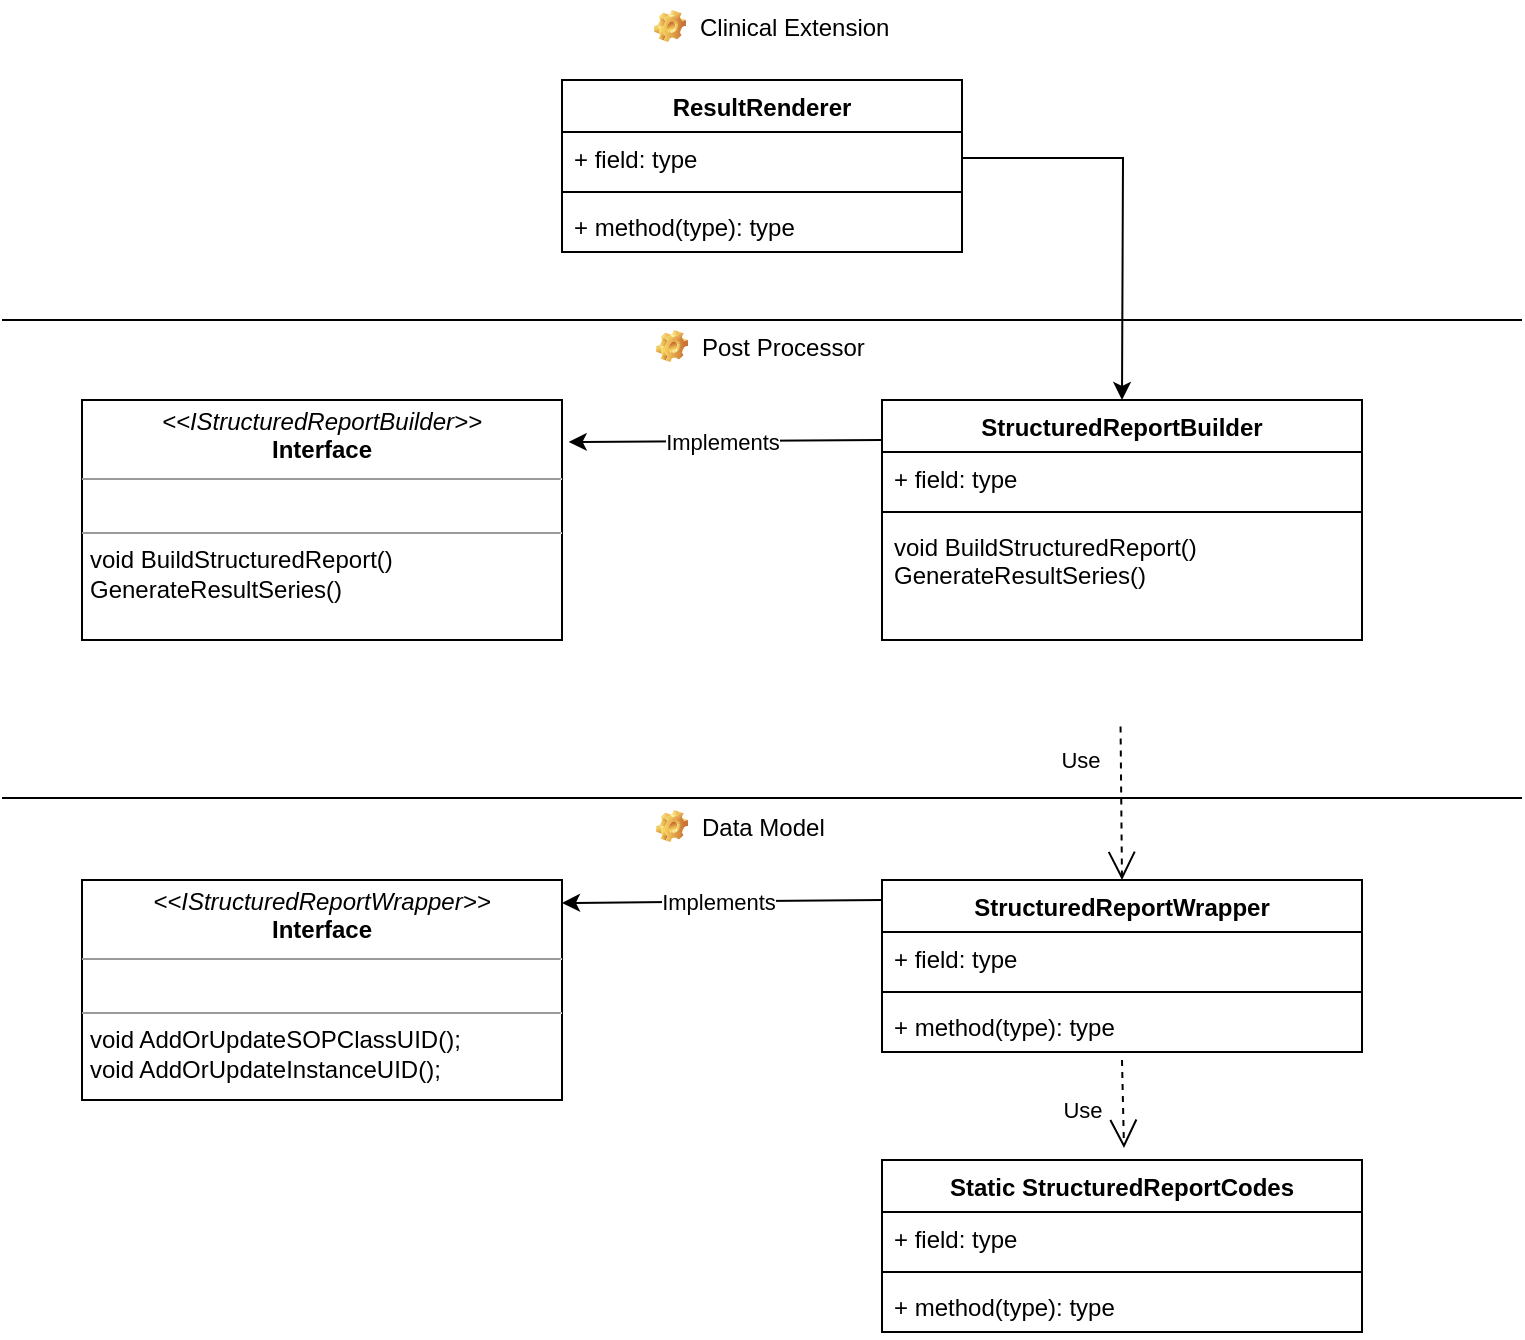 <mxfile version="13.4.5" type="github">
  <diagram id="DfePhi6KAbCJ_sawrOSv" name="Page-1">
    <mxGraphModel dx="1022" dy="446" grid="1" gridSize="10" guides="1" tooltips="1" connect="1" arrows="1" fold="1" page="1" pageScale="1" pageWidth="850" pageHeight="1100" math="0" shadow="0">
      <root>
        <mxCell id="0" />
        <mxCell id="1" parent="0" />
        <mxCell id="6H4G4brhvKsjOzue17Gc-11" value="" style="line;strokeWidth=1;fillColor=none;align=left;verticalAlign=middle;spacingTop=-1;spacingLeft=3;spacingRight=3;rotatable=0;labelPosition=right;points=[];portConstraint=eastwest;" parent="1" vertex="1">
          <mxGeometry x="40" y="150" width="760" height="20" as="geometry" />
        </mxCell>
        <mxCell id="6H4G4brhvKsjOzue17Gc-12" value="Post Processor" style="label;fontStyle=0;strokeColor=none;fillColor=none;align=left;verticalAlign=top;overflow=hidden;spacingLeft=28;spacingRight=4;rotatable=0;points=[[0,0.5],[1,0.5]];portConstraint=eastwest;imageWidth=16;imageHeight=16;image=img/clipart/Gear_128x128.png" parent="1" vertex="1">
          <mxGeometry x="360" y="160" width="120" height="26" as="geometry" />
        </mxCell>
        <mxCell id="6H4G4brhvKsjOzue17Gc-14" value="Clinical Extension" style="label;fontStyle=0;strokeColor=none;fillColor=none;align=left;verticalAlign=top;overflow=hidden;spacingLeft=28;spacingRight=4;rotatable=0;points=[[0,0.5],[1,0.5]];portConstraint=eastwest;imageWidth=16;imageHeight=16;image=img/clipart/Gear_128x128.png" parent="1" vertex="1">
          <mxGeometry x="359" width="160" height="26" as="geometry" />
        </mxCell>
        <mxCell id="6H4G4brhvKsjOzue17Gc-15" value="&lt;p style=&quot;margin: 0px ; margin-top: 4px ; text-align: center&quot;&gt;&lt;i&gt;&amp;lt;&amp;lt;IStructuredReportBuilder&amp;gt;&amp;gt;&lt;/i&gt;&lt;br&gt;&lt;b&gt;Interface&lt;/b&gt;&lt;/p&gt;&lt;hr size=&quot;1&quot;&gt;&lt;p style=&quot;margin: 0px ; margin-left: 4px&quot;&gt;&lt;br&gt;&lt;/p&gt;&lt;hr size=&quot;1&quot;&gt;&lt;p style=&quot;margin: 0px ; margin-left: 4px&quot;&gt;void BuildStructuredReport()&lt;br style=&quot;padding: 0px ; margin: 0px&quot;&gt;GenerateResultSeries()&lt;br&gt;&lt;/p&gt;" style="verticalAlign=top;align=left;overflow=fill;fontSize=12;fontFamily=Helvetica;html=1;" parent="1" vertex="1">
          <mxGeometry x="80" y="200" width="240" height="120" as="geometry" />
        </mxCell>
        <mxCell id="6H4G4brhvKsjOzue17Gc-23" style="edgeStyle=orthogonalEdgeStyle;rounded=0;orthogonalLoop=1;jettySize=auto;html=1;entryX=0.5;entryY=0;entryDx=0;entryDy=0;" parent="1" source="6H4G4brhvKsjOzue17Gc-20" edge="1">
          <mxGeometry relative="1" as="geometry">
            <mxPoint x="600" y="200" as="targetPoint" />
          </mxGeometry>
        </mxCell>
        <mxCell id="6H4G4brhvKsjOzue17Gc-26" value="Use" style="endArrow=open;endSize=12;dashed=1;html=1;exitX=0.497;exitY=0.987;exitDx=0;exitDy=0;entryX=0.5;entryY=0;entryDx=0;entryDy=0;exitPerimeter=0;" parent="1" target="umFnX1NmCXhoOFwj_l8A-4" edge="1">
          <mxGeometry x="-0.556" y="-20" width="160" relative="1" as="geometry">
            <mxPoint x="599.28" y="363.22" as="sourcePoint" />
            <mxPoint x="397.5" y="482.5" as="targetPoint" />
            <mxPoint as="offset" />
          </mxGeometry>
        </mxCell>
        <mxCell id="6H4G4brhvKsjOzue17Gc-29" value="" style="line;strokeWidth=1;fillColor=none;align=left;verticalAlign=middle;spacingTop=-1;spacingLeft=3;spacingRight=3;rotatable=0;labelPosition=right;points=[];portConstraint=eastwest;" parent="1" vertex="1">
          <mxGeometry x="40" y="390" width="760" height="18" as="geometry" />
        </mxCell>
        <mxCell id="6H4G4brhvKsjOzue17Gc-30" value="Data Model" style="label;fontStyle=0;strokeColor=none;fillColor=none;align=left;verticalAlign=top;overflow=hidden;spacingLeft=28;spacingRight=4;rotatable=0;points=[[0,0.5],[1,0.5]];portConstraint=eastwest;imageWidth=16;imageHeight=16;image=img/clipart/Gear_128x128.png" parent="1" vertex="1">
          <mxGeometry x="360" y="400" width="120" height="26" as="geometry" />
        </mxCell>
        <mxCell id="umFnX1NmCXhoOFwj_l8A-2" value="" style="endArrow=classic;html=1;entryX=1.014;entryY=0.175;entryDx=0;entryDy=0;entryPerimeter=0;" edge="1" parent="1" target="6H4G4brhvKsjOzue17Gc-15">
          <mxGeometry relative="1" as="geometry">
            <mxPoint x="480" y="220" as="sourcePoint" />
            <mxPoint x="510" y="320" as="targetPoint" />
            <Array as="points" />
          </mxGeometry>
        </mxCell>
        <mxCell id="umFnX1NmCXhoOFwj_l8A-3" value="Implements" style="edgeLabel;resizable=0;html=1;align=center;verticalAlign=middle;" connectable="0" vertex="1" parent="umFnX1NmCXhoOFwj_l8A-2">
          <mxGeometry relative="1" as="geometry">
            <mxPoint x="-2" as="offset" />
          </mxGeometry>
        </mxCell>
        <mxCell id="umFnX1NmCXhoOFwj_l8A-10" value="&lt;p style=&quot;margin: 0px ; margin-top: 4px ; text-align: center&quot;&gt;&lt;i&gt;&amp;lt;&amp;lt;IStructuredReportWrapper&amp;gt;&amp;gt;&lt;/i&gt;&lt;br&gt;&lt;b&gt;Interface&lt;/b&gt;&lt;/p&gt;&lt;hr size=&quot;1&quot;&gt;&lt;p style=&quot;margin: 0px ; margin-left: 4px&quot;&gt;&lt;br&gt;&lt;/p&gt;&lt;hr size=&quot;1&quot;&gt;&lt;p style=&quot;margin: 0px ; margin-left: 4px&quot;&gt;void AddOrUpdateSOPClassUID();&lt;/p&gt;&lt;p style=&quot;margin: 0px ; margin-left: 4px&quot;&gt;void AddOrUpdateInstanceUID();&lt;br&gt;&lt;/p&gt;&lt;p style=&quot;margin: 0px ; margin-left: 4px&quot;&gt;&lt;br&gt;&lt;/p&gt;" style="verticalAlign=top;align=left;overflow=fill;fontSize=12;fontFamily=Helvetica;html=1;" vertex="1" parent="1">
          <mxGeometry x="80" y="440" width="240" height="110" as="geometry" />
        </mxCell>
        <mxCell id="umFnX1NmCXhoOFwj_l8A-11" value="" style="endArrow=classic;html=1;entryX=1;entryY=0.25;entryDx=0;entryDy=0;exitX=0;exitY=0.25;exitDx=0;exitDy=0;" edge="1" parent="1">
          <mxGeometry relative="1" as="geometry">
            <mxPoint x="480" y="450" as="sourcePoint" />
            <mxPoint x="320" y="451.5" as="targetPoint" />
            <Array as="points" />
          </mxGeometry>
        </mxCell>
        <mxCell id="umFnX1NmCXhoOFwj_l8A-12" value="Implements" style="edgeLabel;resizable=0;html=1;align=center;verticalAlign=middle;" connectable="0" vertex="1" parent="umFnX1NmCXhoOFwj_l8A-11">
          <mxGeometry relative="1" as="geometry">
            <mxPoint x="-2" as="offset" />
          </mxGeometry>
        </mxCell>
        <mxCell id="umFnX1NmCXhoOFwj_l8A-13" value="Use" style="endArrow=open;endSize=12;dashed=1;html=1;exitX=0.497;exitY=0.987;exitDx=0;exitDy=0;exitPerimeter=0;" edge="1" parent="1">
          <mxGeometry x="0.07" y="-21" width="160" relative="1" as="geometry">
            <mxPoint x="600.0" y="530.002" as="sourcePoint" />
            <mxPoint x="601" y="574" as="targetPoint" />
            <mxPoint y="1" as="offset" />
            <Array as="points" />
          </mxGeometry>
        </mxCell>
        <mxCell id="6H4G4brhvKsjOzue17Gc-19" value="ResultRenderer" style="swimlane;fontStyle=1;align=center;verticalAlign=top;childLayout=stackLayout;horizontal=1;startSize=26;horizontalStack=0;resizeParent=1;resizeParentMax=0;resizeLast=0;collapsible=1;marginBottom=0;" parent="1" vertex="1">
          <mxGeometry x="320" y="40" width="200" height="86" as="geometry" />
        </mxCell>
        <mxCell id="6H4G4brhvKsjOzue17Gc-20" value="+ field: type" style="text;strokeColor=none;fillColor=none;align=left;verticalAlign=top;spacingLeft=4;spacingRight=4;overflow=hidden;rotatable=0;points=[[0,0.5],[1,0.5]];portConstraint=eastwest;" parent="6H4G4brhvKsjOzue17Gc-19" vertex="1">
          <mxGeometry y="26" width="200" height="26" as="geometry" />
        </mxCell>
        <mxCell id="6H4G4brhvKsjOzue17Gc-21" value="" style="line;strokeWidth=1;fillColor=none;align=left;verticalAlign=middle;spacingTop=-1;spacingLeft=3;spacingRight=3;rotatable=0;labelPosition=right;points=[];portConstraint=eastwest;" parent="6H4G4brhvKsjOzue17Gc-19" vertex="1">
          <mxGeometry y="52" width="200" height="8" as="geometry" />
        </mxCell>
        <mxCell id="6H4G4brhvKsjOzue17Gc-22" value="+ method(type): type" style="text;strokeColor=none;fillColor=none;align=left;verticalAlign=top;spacingLeft=4;spacingRight=4;overflow=hidden;rotatable=0;points=[[0,0.5],[1,0.5]];portConstraint=eastwest;" parent="6H4G4brhvKsjOzue17Gc-19" vertex="1">
          <mxGeometry y="60" width="200" height="26" as="geometry" />
        </mxCell>
        <mxCell id="6H4G4brhvKsjOzue17Gc-1" value="Static StructuredReportCodes" style="swimlane;fontStyle=1;align=center;verticalAlign=top;childLayout=stackLayout;horizontal=1;startSize=26;horizontalStack=0;resizeParent=1;resizeParentMax=0;resizeLast=0;collapsible=1;marginBottom=0;" parent="1" vertex="1">
          <mxGeometry x="480" y="580" width="240" height="86" as="geometry">
            <mxRectangle x="480" y="600" width="220" height="26" as="alternateBounds" />
          </mxGeometry>
        </mxCell>
        <mxCell id="6H4G4brhvKsjOzue17Gc-2" value="+ field: type" style="text;strokeColor=none;fillColor=none;align=left;verticalAlign=top;spacingLeft=4;spacingRight=4;overflow=hidden;rotatable=0;points=[[0,0.5],[1,0.5]];portConstraint=eastwest;" parent="6H4G4brhvKsjOzue17Gc-1" vertex="1">
          <mxGeometry y="26" width="240" height="26" as="geometry" />
        </mxCell>
        <mxCell id="6H4G4brhvKsjOzue17Gc-3" value="" style="line;strokeWidth=1;fillColor=none;align=left;verticalAlign=middle;spacingTop=-1;spacingLeft=3;spacingRight=3;rotatable=0;labelPosition=right;points=[];portConstraint=eastwest;" parent="6H4G4brhvKsjOzue17Gc-1" vertex="1">
          <mxGeometry y="52" width="240" height="8" as="geometry" />
        </mxCell>
        <mxCell id="6H4G4brhvKsjOzue17Gc-4" value="+ method(type): type" style="text;strokeColor=none;fillColor=none;align=left;verticalAlign=top;spacingLeft=4;spacingRight=4;overflow=hidden;rotatable=0;points=[[0,0.5],[1,0.5]];portConstraint=eastwest;" parent="6H4G4brhvKsjOzue17Gc-1" vertex="1">
          <mxGeometry y="60" width="240" height="26" as="geometry" />
        </mxCell>
        <mxCell id="umFnX1NmCXhoOFwj_l8A-4" value="StructuredReportWrapper" style="swimlane;fontStyle=1;align=center;verticalAlign=top;childLayout=stackLayout;horizontal=1;startSize=26;horizontalStack=0;resizeParent=1;resizeParentMax=0;resizeLast=0;collapsible=1;marginBottom=0;" vertex="1" parent="1">
          <mxGeometry x="480" y="440" width="240" height="86" as="geometry">
            <mxRectangle x="480" y="600" width="220" height="26" as="alternateBounds" />
          </mxGeometry>
        </mxCell>
        <mxCell id="umFnX1NmCXhoOFwj_l8A-5" value="+ field: type" style="text;strokeColor=none;fillColor=none;align=left;verticalAlign=top;spacingLeft=4;spacingRight=4;overflow=hidden;rotatable=0;points=[[0,0.5],[1,0.5]];portConstraint=eastwest;" vertex="1" parent="umFnX1NmCXhoOFwj_l8A-4">
          <mxGeometry y="26" width="240" height="26" as="geometry" />
        </mxCell>
        <mxCell id="umFnX1NmCXhoOFwj_l8A-6" value="" style="line;strokeWidth=1;fillColor=none;align=left;verticalAlign=middle;spacingTop=-1;spacingLeft=3;spacingRight=3;rotatable=0;labelPosition=right;points=[];portConstraint=eastwest;" vertex="1" parent="umFnX1NmCXhoOFwj_l8A-4">
          <mxGeometry y="52" width="240" height="8" as="geometry" />
        </mxCell>
        <mxCell id="umFnX1NmCXhoOFwj_l8A-7" value="+ method(type): type" style="text;strokeColor=none;fillColor=none;align=left;verticalAlign=top;spacingLeft=4;spacingRight=4;overflow=hidden;rotatable=0;points=[[0,0.5],[1,0.5]];portConstraint=eastwest;" vertex="1" parent="umFnX1NmCXhoOFwj_l8A-4">
          <mxGeometry y="60" width="240" height="26" as="geometry" />
        </mxCell>
        <mxCell id="umFnX1NmCXhoOFwj_l8A-14" value="StructuredReportBuilder" style="swimlane;fontStyle=1;align=center;verticalAlign=top;childLayout=stackLayout;horizontal=1;startSize=26;horizontalStack=0;resizeParent=1;resizeParentMax=0;resizeLast=0;collapsible=1;marginBottom=0;" vertex="1" parent="1">
          <mxGeometry x="480" y="200" width="240" height="120" as="geometry">
            <mxRectangle x="480" y="600" width="220" height="26" as="alternateBounds" />
          </mxGeometry>
        </mxCell>
        <mxCell id="umFnX1NmCXhoOFwj_l8A-15" value="+ field: type" style="text;strokeColor=none;fillColor=none;align=left;verticalAlign=top;spacingLeft=4;spacingRight=4;overflow=hidden;rotatable=0;points=[[0,0.5],[1,0.5]];portConstraint=eastwest;" vertex="1" parent="umFnX1NmCXhoOFwj_l8A-14">
          <mxGeometry y="26" width="240" height="26" as="geometry" />
        </mxCell>
        <mxCell id="umFnX1NmCXhoOFwj_l8A-16" value="" style="line;strokeWidth=1;fillColor=none;align=left;verticalAlign=middle;spacingTop=-1;spacingLeft=3;spacingRight=3;rotatable=0;labelPosition=right;points=[];portConstraint=eastwest;" vertex="1" parent="umFnX1NmCXhoOFwj_l8A-14">
          <mxGeometry y="52" width="240" height="8" as="geometry" />
        </mxCell>
        <mxCell id="umFnX1NmCXhoOFwj_l8A-17" value="void BuildStructuredReport()&#xa;GenerateResultSeries()" style="text;strokeColor=none;fillColor=none;align=left;verticalAlign=top;spacingLeft=4;spacingRight=4;overflow=hidden;rotatable=0;points=[[0,0.5],[1,0.5]];portConstraint=eastwest;" vertex="1" parent="umFnX1NmCXhoOFwj_l8A-14">
          <mxGeometry y="60" width="240" height="60" as="geometry" />
        </mxCell>
      </root>
    </mxGraphModel>
  </diagram>
</mxfile>
